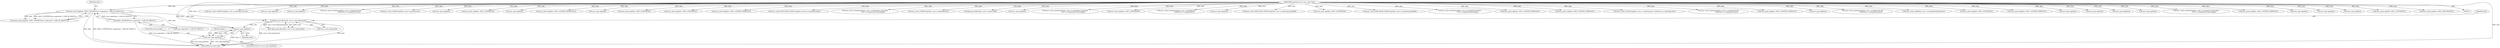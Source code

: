 digraph "0_samba_530d50a1abdcdf4d1775652d4c456c1274d83d8d_1@pointer" {
"1000168" [label="(Call,asn1_pop_tag(data))"];
"1000152" [label="(Call,ldap_push_filter(data, tree->u.list.elements[i]))"];
"1000121" [label="(Call,asn1_push_tag(data, ASN1_CONTEXT(tree->operation==LDB_OP_AND?0:1)))"];
"1000108" [label="(MethodParameterIn,struct asn1_data *data)"];
"1000123" [label="(Call,ASN1_CONTEXT(tree->operation==LDB_OP_AND?0:1))"];
"1000167" [label="(Call,!asn1_pop_tag(data))"];
"1000697" [label="(Call,asn1_write_LDAPString(data, tree->u.extended.rule_id))"];
"1000509" [label="(Call,asn1_pop_tag(data))"];
"1000166" [label="(ControlStructure,if (!asn1_pop_tag(data)))"];
"1000198" [label="(Call,asn1_pop_tag(data))"];
"1000464" [label="(Call,asn1_write_OctetString(data, tree->u.comparison.attr,\n                                     strlen(tree->u.comparison.attr)))"];
"1000586" [label="(Call,asn1_write_LDAPString(data, tree->u.present.attr))"];
"1000710" [label="(Call,asn1_pop_tag(data))"];
"1000122" [label="(Identifier,data)"];
"1000267" [label="(Call,asn1_push_tag(data, ASN1_CONTEXT(4)))"];
"1000570" [label="(Call,asn1_pop_tag(data))"];
"1000151" [label="(Call,!ldap_push_filter(data, tree->u.list.elements[i]))"];
"1000411" [label="(Call,asn1_push_tag(data, ASN1_CONTEXT_SIMPLE(ctx)))"];
"1000167" [label="(Call,!asn1_pop_tag(data))"];
"1000448" [label="(Call,asn1_pop_tag(data))"];
"1000517" [label="(Call,asn1_push_tag(data, ASN1_CONTEXT(6)))"];
"1000206" [label="(Call,asn1_push_tag(data, ASN1_CONTEXT(3)))"];
"1000752" [label="(Call,asn1_push_tag(data, ASN1_CONTEXT_SIMPLE(3)))"];
"1000760" [label="(Call,asn1_write_DATA_BLOB_LDAPString(data, &tree->u.extended.value))"];
"1000171" [label="(Identifier,false)"];
"1000485" [label="(Call,asn1_write_OctetString(data, tree->u.comparison.value.data,\n                                     tree->u.comparison.value.length))"];
"1000733" [label="(Call,asn1_write_LDAPString(data, tree->u.extended.attr))"];
"1000120" [label="(Call,!asn1_push_tag(data, ASN1_CONTEXT(tree->operation==LDB_OP_AND?0:1)))"];
"1000184" [label="(Call,ldap_push_filter(data, tree->u.isnot.child))"];
"1000359" [label="(Call,asn1_pop_tag(data))"];
"1000546" [label="(Call,asn1_write_OctetString(data, tree->u.comparison.value.data,\n                                     tree->u.comparison.value.length))"];
"1000672" [label="(Call,asn1_push_tag(data, ASN1_CONTEXT(9)))"];
"1000820" [label="(MethodReturn,static bool)"];
"1000214" [label="(Call,asn1_write_OctetString(data, tree->u.equality.attr,\n                                     strlen(tree->u.equality.attr)))"];
"1000108" [label="(MethodParameterIn,struct asn1_data *data)"];
"1000169" [label="(Identifier,data)"];
"1000664" [label="(Call,asn1_pop_tag(data))"];
"1000419" [label="(Call,asn1_write_DATA_BLOB_LDAPString(data, tree->u.substring.chunks[i]))"];
"1000611" [label="(Call,asn1_push_tag(data, ASN1_CONTEXT(8)))"];
"1000124" [label="(Call,tree->operation==LDB_OP_AND?0:1)"];
"1000153" [label="(Identifier,data)"];
"1000344" [label="(Call,asn1_write_DATA_BLOB_LDAPString(data, tree->u.substring.chunks[i]))"];
"1000168" [label="(Call,asn1_pop_tag(data))"];
"1000235" [label="(Call,asn1_write_OctetString(data, tree->u.equality.value.data,\n                                     tree->u.equality.value.length))"];
"1000725" [label="(Call,asn1_push_tag(data, ASN1_CONTEXT_SIMPLE(2)))"];
"1000780" [label="(Call,asn1_push_tag(data, ASN1_CONTEXT_SIMPLE(4)))"];
"1000275" [label="(Call,asn1_write_OctetString(data, tree->u.substring.attr, strlen(tree->u.substring.attr)))"];
"1000619" [label="(Call,asn1_write_OctetString(data, tree->u.comparison.attr,\n                                     strlen(tree->u.comparison.attr)))"];
"1000578" [label="(Call,asn1_push_tag(data, ASN1_CONTEXT_SIMPLE(7)))"];
"1000154" [label="(Call,tree->u.list.elements[i])"];
"1000434" [label="(Call,asn1_pop_tag(data))"];
"1000525" [label="(Call,asn1_write_OctetString(data, tree->u.comparison.attr,\n                                     strlen(tree->u.comparison.attr)))"];
"1000788" [label="(Call,asn1_write_uint8(data, tree->u.extended.dnAttributes))"];
"1000176" [label="(Call,asn1_push_tag(data, ASN1_CONTEXT(2)))"];
"1000689" [label="(Call,asn1_push_tag(data, ASN1_CONTEXT_SIMPLE(1)))"];
"1000746" [label="(Call,asn1_pop_tag(data))"];
"1000152" [label="(Call,ldap_push_filter(data, tree->u.list.elements[i]))"];
"1000801" [label="(Call,asn1_pop_tag(data))"];
"1000807" [label="(Call,asn1_pop_tag(data))"];
"1000599" [label="(Call,asn1_pop_tag(data))"];
"1000640" [label="(Call,asn1_write_OctetString(data, tree->u.comparison.value.data,\n                                     tree->u.comparison.value.length))"];
"1000336" [label="(Call,asn1_push_tag(data, ASN1_CONTEXT_SIMPLE(0)))"];
"1000774" [label="(Call,asn1_pop_tag(data))"];
"1000259" [label="(Call,asn1_pop_tag(data))"];
"1000442" [label="(Call,asn1_pop_tag(data))"];
"1000172" [label="(ControlStructure,break;)"];
"1000121" [label="(Call,asn1_push_tag(data, ASN1_CONTEXT(tree->operation==LDB_OP_AND?0:1)))"];
"1000456" [label="(Call,asn1_push_tag(data, ASN1_CONTEXT(5)))"];
"1000123" [label="(Call,ASN1_CONTEXT(tree->operation==LDB_OP_AND?0:1))"];
"1000296" [label="(Call,asn1_push_tag(data, ASN1_SEQUENCE(0)))"];
"1000168" -> "1000167"  [label="AST: "];
"1000168" -> "1000169"  [label="CFG: "];
"1000169" -> "1000168"  [label="AST: "];
"1000167" -> "1000168"  [label="CFG: "];
"1000168" -> "1000820"  [label="DDG: data"];
"1000168" -> "1000167"  [label="DDG: data"];
"1000152" -> "1000168"  [label="DDG: data"];
"1000121" -> "1000168"  [label="DDG: data"];
"1000108" -> "1000168"  [label="DDG: data"];
"1000152" -> "1000151"  [label="AST: "];
"1000152" -> "1000154"  [label="CFG: "];
"1000153" -> "1000152"  [label="AST: "];
"1000154" -> "1000152"  [label="AST: "];
"1000151" -> "1000152"  [label="CFG: "];
"1000152" -> "1000820"  [label="DDG: data"];
"1000152" -> "1000820"  [label="DDG: tree->u.list.elements[i]"];
"1000152" -> "1000151"  [label="DDG: data"];
"1000152" -> "1000151"  [label="DDG: tree->u.list.elements[i]"];
"1000121" -> "1000152"  [label="DDG: data"];
"1000108" -> "1000152"  [label="DDG: data"];
"1000121" -> "1000120"  [label="AST: "];
"1000121" -> "1000123"  [label="CFG: "];
"1000122" -> "1000121"  [label="AST: "];
"1000123" -> "1000121"  [label="AST: "];
"1000120" -> "1000121"  [label="CFG: "];
"1000121" -> "1000820"  [label="DDG: ASN1_CONTEXT(tree->operation==LDB_OP_AND?0:1)"];
"1000121" -> "1000820"  [label="DDG: data"];
"1000121" -> "1000120"  [label="DDG: data"];
"1000121" -> "1000120"  [label="DDG: ASN1_CONTEXT(tree->operation==LDB_OP_AND?0:1)"];
"1000108" -> "1000121"  [label="DDG: data"];
"1000123" -> "1000121"  [label="DDG: tree->operation==LDB_OP_AND?0:1"];
"1000108" -> "1000107"  [label="AST: "];
"1000108" -> "1000820"  [label="DDG: data"];
"1000108" -> "1000176"  [label="DDG: data"];
"1000108" -> "1000184"  [label="DDG: data"];
"1000108" -> "1000198"  [label="DDG: data"];
"1000108" -> "1000206"  [label="DDG: data"];
"1000108" -> "1000214"  [label="DDG: data"];
"1000108" -> "1000235"  [label="DDG: data"];
"1000108" -> "1000259"  [label="DDG: data"];
"1000108" -> "1000267"  [label="DDG: data"];
"1000108" -> "1000275"  [label="DDG: data"];
"1000108" -> "1000296"  [label="DDG: data"];
"1000108" -> "1000336"  [label="DDG: data"];
"1000108" -> "1000344"  [label="DDG: data"];
"1000108" -> "1000359"  [label="DDG: data"];
"1000108" -> "1000411"  [label="DDG: data"];
"1000108" -> "1000419"  [label="DDG: data"];
"1000108" -> "1000434"  [label="DDG: data"];
"1000108" -> "1000442"  [label="DDG: data"];
"1000108" -> "1000448"  [label="DDG: data"];
"1000108" -> "1000456"  [label="DDG: data"];
"1000108" -> "1000464"  [label="DDG: data"];
"1000108" -> "1000485"  [label="DDG: data"];
"1000108" -> "1000509"  [label="DDG: data"];
"1000108" -> "1000517"  [label="DDG: data"];
"1000108" -> "1000525"  [label="DDG: data"];
"1000108" -> "1000546"  [label="DDG: data"];
"1000108" -> "1000570"  [label="DDG: data"];
"1000108" -> "1000578"  [label="DDG: data"];
"1000108" -> "1000586"  [label="DDG: data"];
"1000108" -> "1000599"  [label="DDG: data"];
"1000108" -> "1000611"  [label="DDG: data"];
"1000108" -> "1000619"  [label="DDG: data"];
"1000108" -> "1000640"  [label="DDG: data"];
"1000108" -> "1000664"  [label="DDG: data"];
"1000108" -> "1000672"  [label="DDG: data"];
"1000108" -> "1000689"  [label="DDG: data"];
"1000108" -> "1000697"  [label="DDG: data"];
"1000108" -> "1000710"  [label="DDG: data"];
"1000108" -> "1000725"  [label="DDG: data"];
"1000108" -> "1000733"  [label="DDG: data"];
"1000108" -> "1000746"  [label="DDG: data"];
"1000108" -> "1000752"  [label="DDG: data"];
"1000108" -> "1000760"  [label="DDG: data"];
"1000108" -> "1000774"  [label="DDG: data"];
"1000108" -> "1000780"  [label="DDG: data"];
"1000108" -> "1000788"  [label="DDG: data"];
"1000108" -> "1000801"  [label="DDG: data"];
"1000108" -> "1000807"  [label="DDG: data"];
"1000123" -> "1000124"  [label="CFG: "];
"1000124" -> "1000123"  [label="AST: "];
"1000123" -> "1000820"  [label="DDG: tree->operation==LDB_OP_AND?0:1"];
"1000167" -> "1000166"  [label="AST: "];
"1000171" -> "1000167"  [label="CFG: "];
"1000172" -> "1000167"  [label="CFG: "];
"1000167" -> "1000820"  [label="DDG: asn1_pop_tag(data)"];
"1000167" -> "1000820"  [label="DDG: !asn1_pop_tag(data)"];
}
